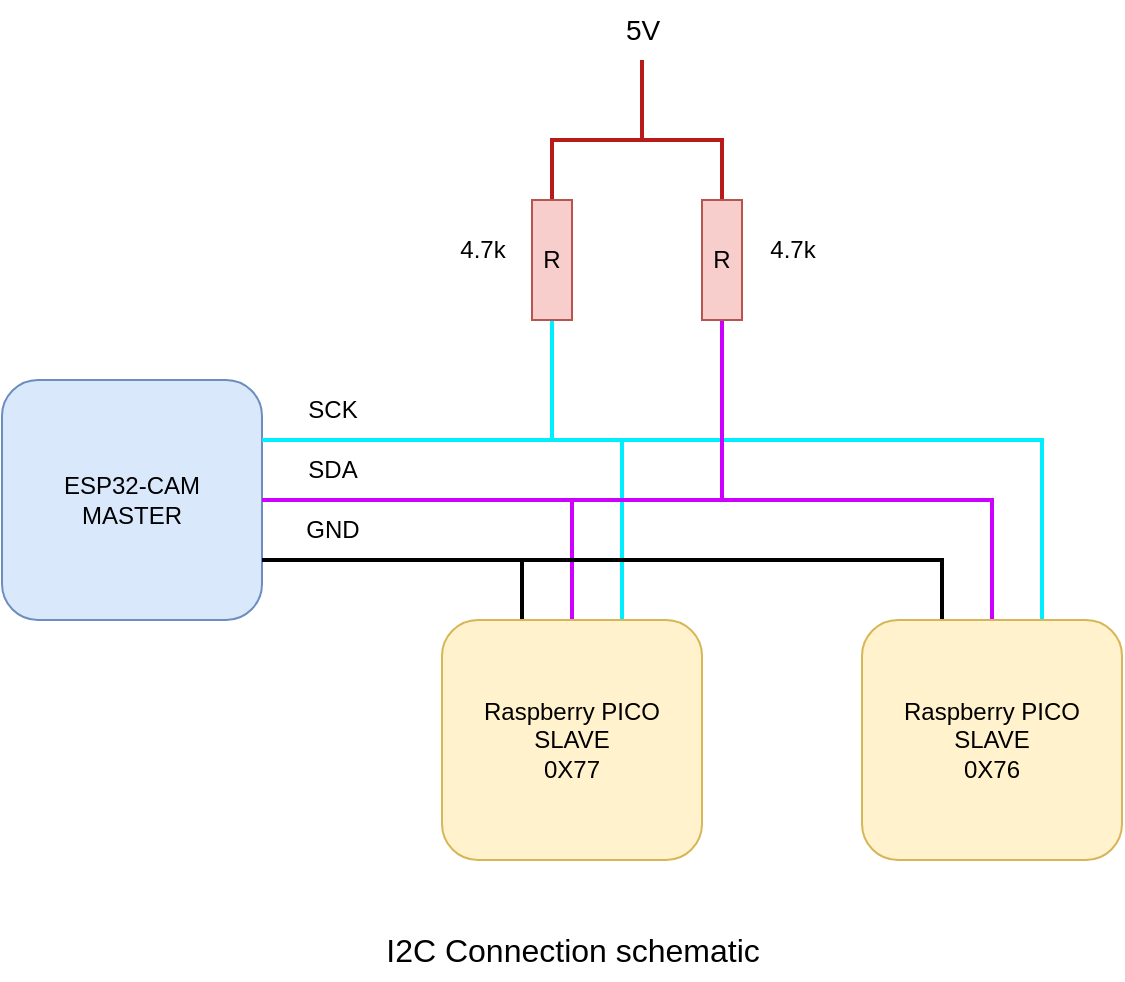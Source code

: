 <mxfile version="21.1.2" type="device">
  <diagram name="Page-1" id="Vip7EMwg0ZEuJWHB0xQQ">
    <mxGraphModel dx="1434" dy="843" grid="1" gridSize="10" guides="1" tooltips="1" connect="1" arrows="1" fold="1" page="1" pageScale="1" pageWidth="850" pageHeight="1100" math="0" shadow="0">
      <root>
        <mxCell id="0" />
        <mxCell id="1" parent="0" />
        <mxCell id="bck0EXj3h6MQk-pcHhQd-4" style="edgeStyle=orthogonalEdgeStyle;rounded=0;orthogonalLoop=1;jettySize=auto;html=1;entryX=0.5;entryY=0;entryDx=0;entryDy=0;endArrow=none;endFill=0;strokeWidth=2;strokeColor=#CC00FF;" parent="1" source="bck0EXj3h6MQk-pcHhQd-1" target="bck0EXj3h6MQk-pcHhQd-2" edge="1">
          <mxGeometry relative="1" as="geometry" />
        </mxCell>
        <mxCell id="bck0EXj3h6MQk-pcHhQd-1" value="ESP32-CAM&lt;br&gt;MASTER" style="rounded=1;whiteSpace=wrap;html=1;fillColor=#dae8fc;strokeColor=#6c8ebf;" parent="1" vertex="1">
          <mxGeometry x="150" y="360" width="130" height="120" as="geometry" />
        </mxCell>
        <mxCell id="bck0EXj3h6MQk-pcHhQd-6" style="edgeStyle=orthogonalEdgeStyle;rounded=0;orthogonalLoop=1;jettySize=auto;html=1;endArrow=none;endFill=0;strokeColor=#00EEFF;strokeWidth=2;" parent="1" source="bck0EXj3h6MQk-pcHhQd-2" target="bck0EXj3h6MQk-pcHhQd-1" edge="1">
          <mxGeometry relative="1" as="geometry">
            <Array as="points">
              <mxPoint x="460" y="390" />
            </Array>
          </mxGeometry>
        </mxCell>
        <mxCell id="bck0EXj3h6MQk-pcHhQd-8" style="edgeStyle=orthogonalEdgeStyle;rounded=0;orthogonalLoop=1;jettySize=auto;html=1;endArrow=none;endFill=0;strokeWidth=2;" parent="1" source="bck0EXj3h6MQk-pcHhQd-2" target="bck0EXj3h6MQk-pcHhQd-1" edge="1">
          <mxGeometry relative="1" as="geometry">
            <Array as="points">
              <mxPoint x="410" y="450" />
            </Array>
          </mxGeometry>
        </mxCell>
        <mxCell id="bck0EXj3h6MQk-pcHhQd-2" value="Raspberry PICO&lt;br&gt;SLAVE&lt;br&gt;0X77" style="rounded=1;whiteSpace=wrap;html=1;fillColor=#fff2cc;strokeColor=#d6b656;" parent="1" vertex="1">
          <mxGeometry x="370" y="480" width="130" height="120" as="geometry" />
        </mxCell>
        <mxCell id="bck0EXj3h6MQk-pcHhQd-5" style="edgeStyle=orthogonalEdgeStyle;rounded=0;orthogonalLoop=1;jettySize=auto;html=1;startArrow=none;startFill=0;endArrow=none;endFill=0;strokeWidth=2;strokeColor=#CC00FF;" parent="1" source="bck0EXj3h6MQk-pcHhQd-3" target="bck0EXj3h6MQk-pcHhQd-1" edge="1">
          <mxGeometry relative="1" as="geometry">
            <Array as="points">
              <mxPoint x="645" y="420" />
            </Array>
          </mxGeometry>
        </mxCell>
        <mxCell id="bck0EXj3h6MQk-pcHhQd-7" style="edgeStyle=orthogonalEdgeStyle;rounded=0;orthogonalLoop=1;jettySize=auto;html=1;endArrow=none;endFill=0;strokeColor=#00EEFF;strokeWidth=2;" parent="1" source="bck0EXj3h6MQk-pcHhQd-3" target="bck0EXj3h6MQk-pcHhQd-1" edge="1">
          <mxGeometry relative="1" as="geometry">
            <Array as="points">
              <mxPoint x="670" y="390" />
            </Array>
          </mxGeometry>
        </mxCell>
        <mxCell id="bck0EXj3h6MQk-pcHhQd-9" style="edgeStyle=orthogonalEdgeStyle;rounded=0;orthogonalLoop=1;jettySize=auto;html=1;entryX=1;entryY=0.75;entryDx=0;entryDy=0;endArrow=none;endFill=0;strokeWidth=2;" parent="1" source="bck0EXj3h6MQk-pcHhQd-3" target="bck0EXj3h6MQk-pcHhQd-1" edge="1">
          <mxGeometry relative="1" as="geometry">
            <Array as="points">
              <mxPoint x="620" y="450" />
            </Array>
          </mxGeometry>
        </mxCell>
        <mxCell id="bck0EXj3h6MQk-pcHhQd-3" value="Raspberry PICO&lt;br&gt;SLAVE&lt;br&gt;0X76" style="rounded=1;whiteSpace=wrap;html=1;fillColor=#fff2cc;strokeColor=#d6b656;" parent="1" vertex="1">
          <mxGeometry x="580" y="480" width="130" height="120" as="geometry" />
        </mxCell>
        <mxCell id="bck0EXj3h6MQk-pcHhQd-10" value="SCK" style="text;html=1;align=center;verticalAlign=middle;resizable=0;points=[];autosize=1;strokeColor=none;fillColor=none;" parent="1" vertex="1">
          <mxGeometry x="290" y="360" width="50" height="30" as="geometry" />
        </mxCell>
        <mxCell id="bck0EXj3h6MQk-pcHhQd-11" value="SDA" style="text;html=1;align=center;verticalAlign=middle;resizable=0;points=[];autosize=1;strokeColor=none;fillColor=none;" parent="1" vertex="1">
          <mxGeometry x="290" y="390" width="50" height="30" as="geometry" />
        </mxCell>
        <mxCell id="bck0EXj3h6MQk-pcHhQd-12" value="GND" style="text;html=1;align=center;verticalAlign=middle;resizable=0;points=[];autosize=1;strokeColor=none;fillColor=none;" parent="1" vertex="1">
          <mxGeometry x="290" y="420" width="50" height="30" as="geometry" />
        </mxCell>
        <mxCell id="bck0EXj3h6MQk-pcHhQd-15" style="edgeStyle=orthogonalEdgeStyle;rounded=0;orthogonalLoop=1;jettySize=auto;html=1;entryX=0.5;entryY=0;entryDx=0;entryDy=0;endArrow=none;endFill=0;fillColor=#f8cecc;strokeColor=#B81A1A;strokeWidth=2;" parent="1" source="bck0EXj3h6MQk-pcHhQd-13" target="bck0EXj3h6MQk-pcHhQd-14" edge="1">
          <mxGeometry relative="1" as="geometry">
            <Array as="points">
              <mxPoint x="425" y="240" />
              <mxPoint x="510" y="240" />
            </Array>
          </mxGeometry>
        </mxCell>
        <mxCell id="bck0EXj3h6MQk-pcHhQd-16" style="edgeStyle=orthogonalEdgeStyle;rounded=0;orthogonalLoop=1;jettySize=auto;html=1;endArrow=none;endFill=0;strokeColor=#00EEFF;strokeWidth=2;" parent="1" source="bck0EXj3h6MQk-pcHhQd-13" edge="1">
          <mxGeometry relative="1" as="geometry">
            <mxPoint x="425" y="390.0" as="targetPoint" />
          </mxGeometry>
        </mxCell>
        <mxCell id="bck0EXj3h6MQk-pcHhQd-13" value="R" style="rounded=0;whiteSpace=wrap;html=1;fillColor=#f8cecc;strokeColor=#b85450;" parent="1" vertex="1">
          <mxGeometry x="415" y="270" width="20" height="60" as="geometry" />
        </mxCell>
        <mxCell id="bck0EXj3h6MQk-pcHhQd-17" style="edgeStyle=orthogonalEdgeStyle;rounded=0;orthogonalLoop=1;jettySize=auto;html=1;endArrow=none;endFill=0;strokeColor=#CC00FF;strokeWidth=2;" parent="1" source="bck0EXj3h6MQk-pcHhQd-14" edge="1">
          <mxGeometry relative="1" as="geometry">
            <mxPoint x="510" y="420.0" as="targetPoint" />
          </mxGeometry>
        </mxCell>
        <mxCell id="bck0EXj3h6MQk-pcHhQd-14" value="R" style="rounded=0;whiteSpace=wrap;html=1;fillColor=#f8cecc;strokeColor=#b85450;" parent="1" vertex="1">
          <mxGeometry x="500" y="270" width="20" height="60" as="geometry" />
        </mxCell>
        <mxCell id="bck0EXj3h6MQk-pcHhQd-19" style="edgeStyle=orthogonalEdgeStyle;rounded=0;orthogonalLoop=1;jettySize=auto;html=1;endArrow=none;endFill=0;fillColor=#f8cecc;strokeColor=#B81A1A;strokeWidth=2;" parent="1" source="bck0EXj3h6MQk-pcHhQd-18" edge="1">
          <mxGeometry relative="1" as="geometry">
            <mxPoint x="470" y="240" as="targetPoint" />
          </mxGeometry>
        </mxCell>
        <mxCell id="bck0EXj3h6MQk-pcHhQd-18" value="&lt;font style=&quot;font-size: 14px;&quot;&gt;5V&lt;/font&gt;" style="text;html=1;align=center;verticalAlign=middle;resizable=0;points=[];autosize=1;strokeColor=none;fillColor=none;" parent="1" vertex="1">
          <mxGeometry x="450" y="170" width="40" height="30" as="geometry" />
        </mxCell>
        <mxCell id="bck0EXj3h6MQk-pcHhQd-20" value="&lt;font style=&quot;font-size: 16px;&quot;&gt;I2C Connection schematic&lt;/font&gt;" style="text;html=1;align=center;verticalAlign=middle;resizable=0;points=[];autosize=1;strokeColor=none;fillColor=none;" parent="1" vertex="1">
          <mxGeometry x="330" y="630" width="210" height="30" as="geometry" />
        </mxCell>
        <mxCell id="bck0EXj3h6MQk-pcHhQd-21" value="4.7k" style="text;html=1;align=center;verticalAlign=middle;resizable=0;points=[];autosize=1;strokeColor=none;fillColor=none;" parent="1" vertex="1">
          <mxGeometry x="365" y="280" width="50" height="30" as="geometry" />
        </mxCell>
        <mxCell id="bck0EXj3h6MQk-pcHhQd-22" value="4.7k" style="text;html=1;align=center;verticalAlign=middle;resizable=0;points=[];autosize=1;strokeColor=none;fillColor=none;" parent="1" vertex="1">
          <mxGeometry x="520" y="280" width="50" height="30" as="geometry" />
        </mxCell>
      </root>
    </mxGraphModel>
  </diagram>
</mxfile>
